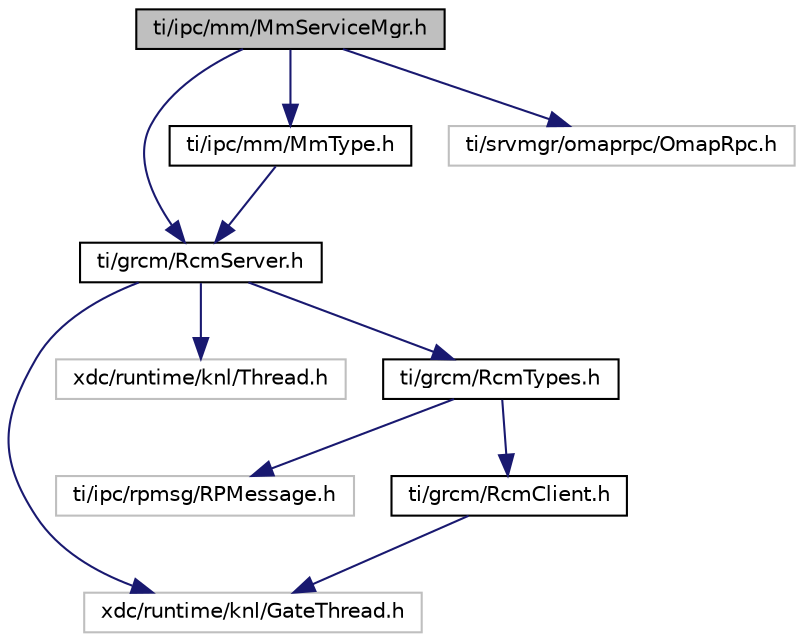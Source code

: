 digraph "ti/ipc/mm/MmServiceMgr.h"
{
  edge [fontname="Helvetica",fontsize="10",labelfontname="Helvetica",labelfontsize="10"];
  node [fontname="Helvetica",fontsize="10",shape=record];
  Node1 [label="ti/ipc/mm/MmServiceMgr.h",height=0.2,width=0.4,color="black", fillcolor="grey75", style="filled", fontcolor="black"];
  Node1 -> Node2 [color="midnightblue",fontsize="10",style="solid",fontname="Helvetica"];
  Node2 [label="ti/grcm/RcmServer.h",height=0.2,width=0.4,color="black", fillcolor="white", style="filled",URL="$_rcm_server_8h.html",tooltip="Remote Command Message Server Module. An RcmServer processes inbound messages received from an RcmCli..."];
  Node2 -> Node3 [color="midnightblue",fontsize="10",style="solid",fontname="Helvetica"];
  Node3 [label="xdc/runtime/knl/GateThread.h",height=0.2,width=0.4,color="grey75", fillcolor="white", style="filled"];
  Node2 -> Node4 [color="midnightblue",fontsize="10",style="solid",fontname="Helvetica"];
  Node4 [label="xdc/runtime/knl/Thread.h",height=0.2,width=0.4,color="grey75", fillcolor="white", style="filled"];
  Node2 -> Node5 [color="midnightblue",fontsize="10",style="solid",fontname="Helvetica"];
  Node5 [label="ti/grcm/RcmTypes.h",height=0.2,width=0.4,color="black", fillcolor="white", style="filled",URL="$_rcm_types_8h.html",tooltip="Remote Command Message Types. "];
  Node5 -> Node6 [color="midnightblue",fontsize="10",style="solid",fontname="Helvetica"];
  Node6 [label="ti/ipc/rpmsg/RPMessage.h",height=0.2,width=0.4,color="grey75", fillcolor="white", style="filled"];
  Node5 -> Node7 [color="midnightblue",fontsize="10",style="solid",fontname="Helvetica"];
  Node7 [label="ti/grcm/RcmClient.h",height=0.2,width=0.4,color="black", fillcolor="white", style="filled",URL="$_rcm_client_8h.html",tooltip="Remote Command Message Client Module. An RcmClient is used for sending messages to an RcmServer for p..."];
  Node7 -> Node3 [color="midnightblue",fontsize="10",style="solid",fontname="Helvetica"];
  Node1 -> Node8 [color="midnightblue",fontsize="10",style="solid",fontname="Helvetica"];
  Node8 [label="ti/ipc/mm/MmType.h",height=0.2,width=0.4,color="black", fillcolor="white", style="filled",URL="$_mm_type_8h.html",tooltip="Specific types to support the MmRpc and MmServiceMgr modules. "];
  Node8 -> Node2 [color="midnightblue",fontsize="10",style="solid",fontname="Helvetica"];
  Node1 -> Node9 [color="midnightblue",fontsize="10",style="solid",fontname="Helvetica"];
  Node9 [label="ti/srvmgr/omaprpc/OmapRpc.h",height=0.2,width=0.4,color="grey75", fillcolor="white", style="filled"];
}
